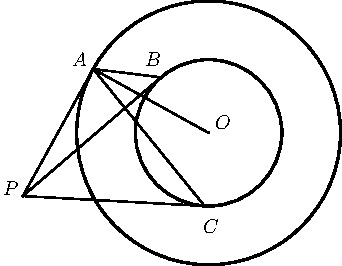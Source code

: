 import graph; size(6cm); real lsf=0.5; pen dps=linewidth(0.7)+fontsize(10); defaultpen(dps); pen ds=black; real xmin=-5.18073685808052,xmax=4.4744139823875715,ymin=-2.1136728096630897,ymax=4.597166014571423; 
pair O=(0.,0.), P=(-1.6875697730567845,-0.573888745080587), B=(-0.4339138485625459,0.504456751987006), A=(-1.0487938750360495,0.5803971532137441), C=(-0.036421879769931303,-0.6644029570024989); 
draw(circle(O,0.6654005129240882),linewidth(1.2)); draw(circle(O,1.1986782085996854),linewidth(1.2)); draw(P--B,linewidth(0.8)); draw(P--C,linewidth(0.8)); draw(P--A,linewidth(0.8)); draw(O--A,linewidth(0.8)); draw(B--A,linewidth(0.8)); draw(C--A,linewidth(0.8)); 
dot(O,linewidth(1.pt)+ds); label("$O$",(0.034454106843851216,0.016255031867584275),NE*lsf); dot(P,linewidth(1.pt)+ds); label("$P$",(-1.8918776910110964,-0.5867024820951432),NE*lsf); dot(B,linewidth(1.pt)+ds); label("$B$",(-0.5998258753766803,0.5878900775725078),NE*lsf); dot(A,linewidth(1.pt)+ds); label("$A$",(-1.2654283258550159,0.5878900775725078),NE*lsf); dot(C,linewidth(1.pt)+ds); label("$C$",(-0.07517453205846288,-0.9312496329309875),NE*lsf); 
clip((xmin,ymin)--(xmin,ymax)--(xmax,ymax)--(xmax,ymin)--cycle); 